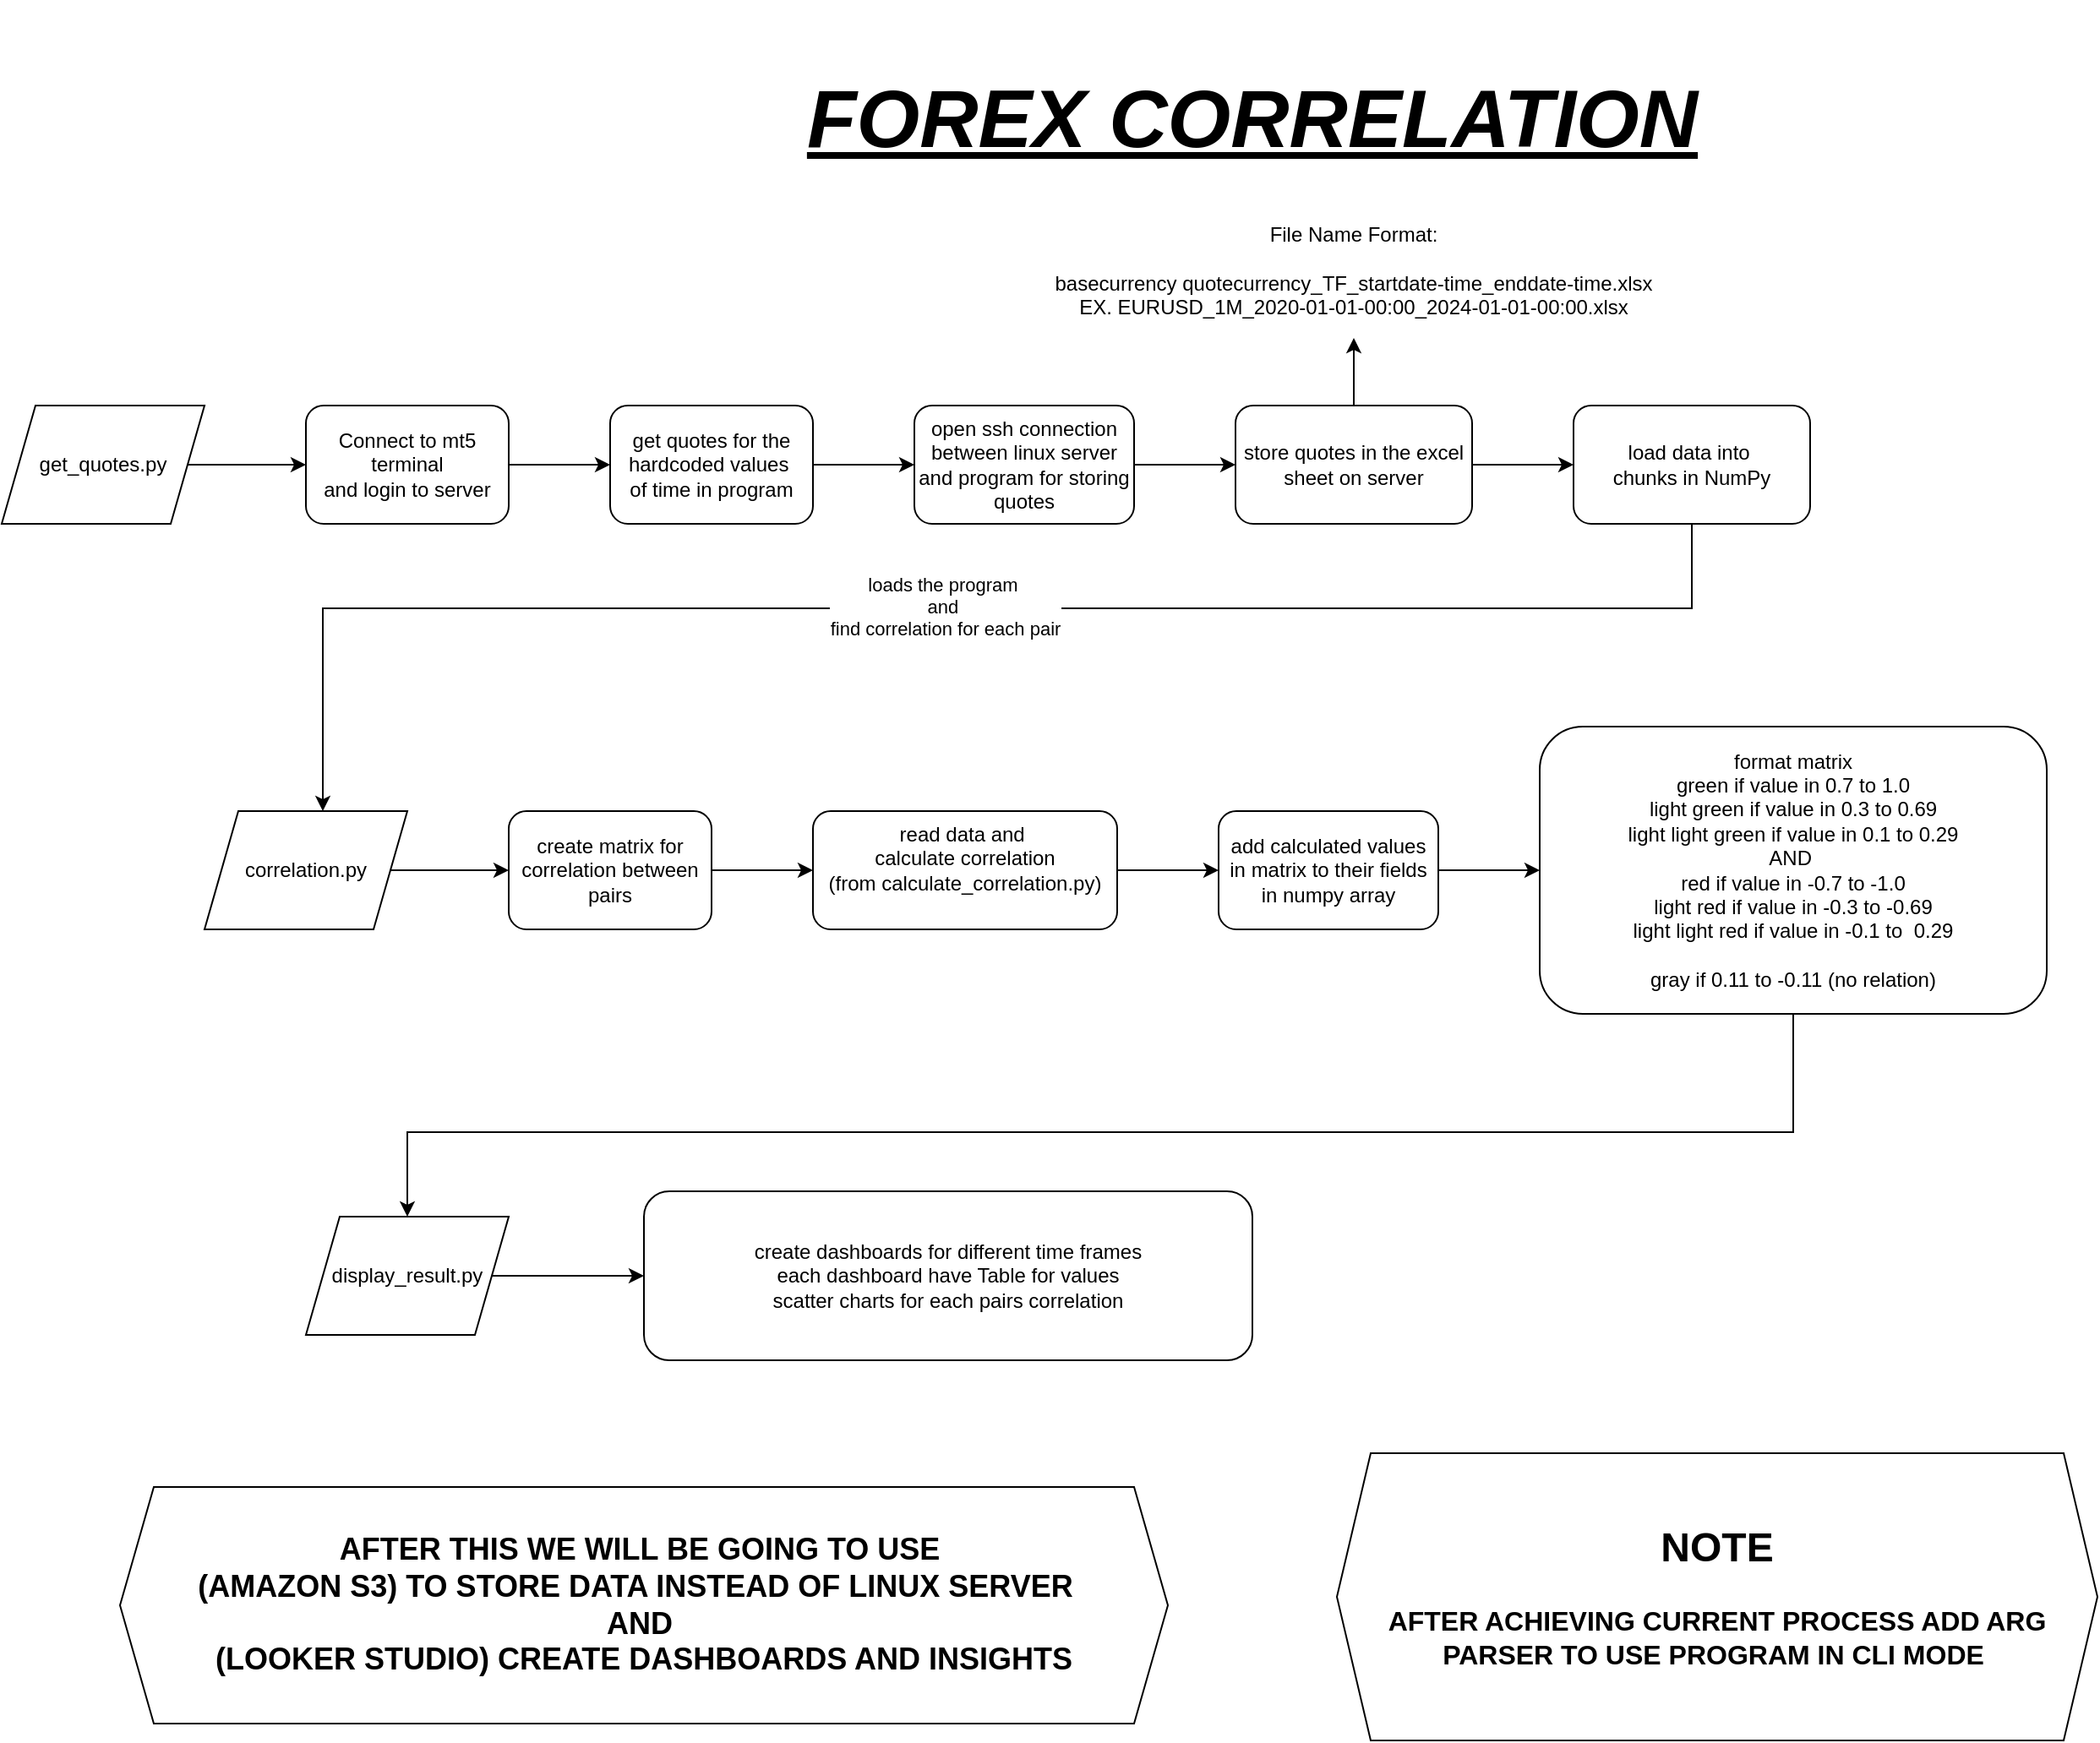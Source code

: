 <mxfile version="24.6.5" type="device">
  <diagram id="6a731a19-8d31-9384-78a2-239565b7b9f0" name="Page-1">
    <mxGraphModel dx="270" dy="621" grid="1" gridSize="10" guides="1" tooltips="1" connect="1" arrows="1" fold="1" page="1" pageScale="1" pageWidth="1169" pageHeight="827" background="none" math="0" shadow="0">
      <root>
        <mxCell id="0" />
        <mxCell id="1" parent="0" />
        <mxCell id="wmKymwHneQfq0nZB5ncb-1547" value="&lt;font style=&quot;font-size: 48px;&quot;&gt;&lt;b&gt;&lt;i&gt;&lt;u&gt;FOREX CORRELATION&lt;/u&gt;&lt;/i&gt;&lt;/b&gt;&lt;/font&gt;" style="text;html=1;align=center;verticalAlign=middle;whiteSpace=wrap;rounded=0;" parent="1" vertex="1">
          <mxGeometry x="1650" width="740" height="140" as="geometry" />
        </mxCell>
        <mxCell id="wmKymwHneQfq0nZB5ncb-1555" style="edgeStyle=orthogonalEdgeStyle;rounded=0;orthogonalLoop=1;jettySize=auto;html=1;entryX=0;entryY=0.5;entryDx=0;entryDy=0;" parent="1" source="wmKymwHneQfq0nZB5ncb-1551" target="wmKymwHneQfq0nZB5ncb-1554" edge="1">
          <mxGeometry relative="1" as="geometry" />
        </mxCell>
        <mxCell id="wmKymwHneQfq0nZB5ncb-1551" value="Connect to mt5 terminal&lt;div&gt;and login to server&lt;/div&gt;" style="rounded=1;whiteSpace=wrap;html=1;" parent="1" vertex="1">
          <mxGeometry x="1460" y="240" width="120" height="70" as="geometry" />
        </mxCell>
        <mxCell id="wmKymwHneQfq0nZB5ncb-1553" style="edgeStyle=orthogonalEdgeStyle;rounded=0;orthogonalLoop=1;jettySize=auto;html=1;" parent="1" source="wmKymwHneQfq0nZB5ncb-1552" target="wmKymwHneQfq0nZB5ncb-1551" edge="1">
          <mxGeometry relative="1" as="geometry" />
        </mxCell>
        <mxCell id="wmKymwHneQfq0nZB5ncb-1552" value="get_quotes.py" style="shape=parallelogram;perimeter=parallelogramPerimeter;whiteSpace=wrap;html=1;fixedSize=1;" parent="1" vertex="1">
          <mxGeometry x="1280" y="240" width="120" height="70" as="geometry" />
        </mxCell>
        <mxCell id="wmKymwHneQfq0nZB5ncb-1559" value="" style="edgeStyle=orthogonalEdgeStyle;rounded=0;orthogonalLoop=1;jettySize=auto;html=1;" parent="1" source="wmKymwHneQfq0nZB5ncb-1554" target="wmKymwHneQfq0nZB5ncb-1558" edge="1">
          <mxGeometry relative="1" as="geometry" />
        </mxCell>
        <mxCell id="wmKymwHneQfq0nZB5ncb-1554" value="&lt;div&gt;get quotes for the hardcoded values&amp;nbsp;&lt;/div&gt;&lt;div&gt;of time in program&lt;/div&gt;" style="rounded=1;whiteSpace=wrap;html=1;" parent="1" vertex="1">
          <mxGeometry x="1640" y="240" width="120" height="70" as="geometry" />
        </mxCell>
        <mxCell id="wmKymwHneQfq0nZB5ncb-1561" value="" style="edgeStyle=orthogonalEdgeStyle;rounded=0;orthogonalLoop=1;jettySize=auto;html=1;" parent="1" source="wmKymwHneQfq0nZB5ncb-1558" target="wmKymwHneQfq0nZB5ncb-1560" edge="1">
          <mxGeometry relative="1" as="geometry" />
        </mxCell>
        <mxCell id="wmKymwHneQfq0nZB5ncb-1558" value="open ssh connection between linux server and program for storing quotes" style="rounded=1;whiteSpace=wrap;html=1;" parent="1" vertex="1">
          <mxGeometry x="1820" y="240" width="130" height="70" as="geometry" />
        </mxCell>
        <mxCell id="wmKymwHneQfq0nZB5ncb-1564" value="" style="edgeStyle=orthogonalEdgeStyle;rounded=0;orthogonalLoop=1;jettySize=auto;html=1;" parent="1" source="wmKymwHneQfq0nZB5ncb-1560" target="wmKymwHneQfq0nZB5ncb-1562" edge="1">
          <mxGeometry relative="1" as="geometry" />
        </mxCell>
        <mxCell id="wmKymwHneQfq0nZB5ncb-1567" value="" style="edgeStyle=orthogonalEdgeStyle;rounded=0;orthogonalLoop=1;jettySize=auto;html=1;" parent="1" source="wmKymwHneQfq0nZB5ncb-1560" target="wmKymwHneQfq0nZB5ncb-1566" edge="1">
          <mxGeometry relative="1" as="geometry" />
        </mxCell>
        <mxCell id="wmKymwHneQfq0nZB5ncb-1560" value="store quotes in the excel sheet on server" style="rounded=1;whiteSpace=wrap;html=1;" parent="1" vertex="1">
          <mxGeometry x="2010" y="240" width="140" height="70" as="geometry" />
        </mxCell>
        <mxCell id="wmKymwHneQfq0nZB5ncb-1562" value="File Name Format:&lt;div&gt;&lt;br&gt;&lt;/div&gt;&lt;div&gt;basecurrency quotecurrency_TF_startdate-time_enddate-time.xlsx&lt;/div&gt;&lt;div&gt;EX. EURUSD_1M_2020-01-01-00:00_2024-01-01-00:00.xlsx&lt;/div&gt;" style="text;html=1;align=center;verticalAlign=middle;whiteSpace=wrap;rounded=0;" parent="1" vertex="1">
          <mxGeometry x="1875" y="120" width="410" height="80" as="geometry" />
        </mxCell>
        <mxCell id="wmKymwHneQfq0nZB5ncb-1577" style="edgeStyle=orthogonalEdgeStyle;rounded=0;orthogonalLoop=1;jettySize=auto;html=1;" parent="1" source="wmKymwHneQfq0nZB5ncb-1566" target="wmKymwHneQfq0nZB5ncb-1568" edge="1">
          <mxGeometry relative="1" as="geometry">
            <Array as="points">
              <mxPoint x="2280" y="360" />
              <mxPoint x="1470" y="360" />
            </Array>
          </mxGeometry>
        </mxCell>
        <mxCell id="wmKymwHneQfq0nZB5ncb-1578" value="loads the program&amp;nbsp;&lt;div&gt;and&amp;nbsp;&lt;/div&gt;&lt;div&gt;find correlation for each pair&lt;/div&gt;" style="edgeLabel;html=1;align=center;verticalAlign=middle;resizable=0;points=[];" parent="wmKymwHneQfq0nZB5ncb-1577" vertex="1" connectable="0">
          <mxGeometry x="0.004" y="-1" relative="1" as="geometry">
            <mxPoint as="offset" />
          </mxGeometry>
        </mxCell>
        <mxCell id="wmKymwHneQfq0nZB5ncb-1566" value="load data into&amp;nbsp;&lt;div&gt;chunks in NumPy&lt;/div&gt;" style="rounded=1;whiteSpace=wrap;html=1;" parent="1" vertex="1">
          <mxGeometry x="2210" y="240" width="140" height="70" as="geometry" />
        </mxCell>
        <mxCell id="wmKymwHneQfq0nZB5ncb-1570" value="" style="edgeStyle=orthogonalEdgeStyle;rounded=0;orthogonalLoop=1;jettySize=auto;html=1;" parent="1" source="wmKymwHneQfq0nZB5ncb-1568" target="wmKymwHneQfq0nZB5ncb-1569" edge="1">
          <mxGeometry relative="1" as="geometry" />
        </mxCell>
        <mxCell id="wmKymwHneQfq0nZB5ncb-1568" value="correlation.py" style="shape=parallelogram;perimeter=parallelogramPerimeter;whiteSpace=wrap;html=1;fixedSize=1;" parent="1" vertex="1">
          <mxGeometry x="1400" y="480" width="120" height="70" as="geometry" />
        </mxCell>
        <mxCell id="wmKymwHneQfq0nZB5ncb-1574" value="" style="edgeStyle=orthogonalEdgeStyle;rounded=0;orthogonalLoop=1;jettySize=auto;html=1;" parent="1" source="wmKymwHneQfq0nZB5ncb-1569" target="wmKymwHneQfq0nZB5ncb-1571" edge="1">
          <mxGeometry relative="1" as="geometry" />
        </mxCell>
        <mxCell id="wmKymwHneQfq0nZB5ncb-1569" value="create matrix for correlation between pairs" style="rounded=1;whiteSpace=wrap;html=1;" parent="1" vertex="1">
          <mxGeometry x="1580" y="480" width="120" height="70" as="geometry" />
        </mxCell>
        <mxCell id="wmKymwHneQfq0nZB5ncb-1575" value="" style="edgeStyle=orthogonalEdgeStyle;rounded=0;orthogonalLoop=1;jettySize=auto;html=1;" parent="1" source="wmKymwHneQfq0nZB5ncb-1571" target="wmKymwHneQfq0nZB5ncb-1572" edge="1">
          <mxGeometry relative="1" as="geometry" />
        </mxCell>
        <mxCell id="wmKymwHneQfq0nZB5ncb-1571" value="read data and&amp;nbsp;&lt;div&gt;calculate correlation&lt;div&gt;(from calculate_correlation.py)&lt;/div&gt;&lt;div&gt;&lt;br&gt;&lt;/div&gt;&lt;/div&gt;" style="rounded=1;whiteSpace=wrap;html=1;" parent="1" vertex="1">
          <mxGeometry x="1760" y="480" width="180" height="70" as="geometry" />
        </mxCell>
        <mxCell id="wmKymwHneQfq0nZB5ncb-1576" value="" style="edgeStyle=orthogonalEdgeStyle;rounded=0;orthogonalLoop=1;jettySize=auto;html=1;" parent="1" source="wmKymwHneQfq0nZB5ncb-1572" target="wmKymwHneQfq0nZB5ncb-1573" edge="1">
          <mxGeometry relative="1" as="geometry" />
        </mxCell>
        <mxCell id="wmKymwHneQfq0nZB5ncb-1572" value="add calculated values in matrix to their fields&lt;div&gt;in numpy array&lt;/div&gt;" style="rounded=1;whiteSpace=wrap;html=1;" parent="1" vertex="1">
          <mxGeometry x="2000" y="480" width="130" height="70" as="geometry" />
        </mxCell>
        <mxCell id="wmKymwHneQfq0nZB5ncb-1582" style="edgeStyle=orthogonalEdgeStyle;rounded=0;orthogonalLoop=1;jettySize=auto;html=1;" parent="1" source="wmKymwHneQfq0nZB5ncb-1573" target="wmKymwHneQfq0nZB5ncb-1581" edge="1">
          <mxGeometry relative="1" as="geometry">
            <Array as="points">
              <mxPoint x="2340" y="670" />
            </Array>
          </mxGeometry>
        </mxCell>
        <mxCell id="wmKymwHneQfq0nZB5ncb-1573" value="format matrix&lt;br&gt;green if value in 0.7 to 1.0&lt;div&gt;light green if value in 0.3 to 0.69&lt;/div&gt;&lt;div&gt;light light green if value in 0.1 to 0.29&lt;/div&gt;&lt;div&gt;AND&amp;nbsp;&lt;/div&gt;&lt;div&gt;red if value in -0.7 to -1.0&lt;div&gt;light red if value in -0.3 to -0.69&lt;/div&gt;&lt;div&gt;light light red if value in -0.1 to&amp;nbsp; 0.29&lt;/div&gt;&lt;div&gt;&lt;br&gt;&lt;/div&gt;&lt;div&gt;gray if 0.11 to -0.11 (no relation)&lt;/div&gt;&lt;/div&gt;" style="rounded=1;whiteSpace=wrap;html=1;" parent="1" vertex="1">
          <mxGeometry x="2190" y="430" width="300" height="170" as="geometry" />
        </mxCell>
        <mxCell id="wmKymwHneQfq0nZB5ncb-1580" value="create dashboards for different time frames&lt;div&gt;each dashboard have Table for values&lt;div&gt;scatter charts for each pairs correlation&lt;/div&gt;&lt;/div&gt;" style="rounded=1;whiteSpace=wrap;html=1;" parent="1" vertex="1">
          <mxGeometry x="1660" y="705" width="360" height="100" as="geometry" />
        </mxCell>
        <mxCell id="wmKymwHneQfq0nZB5ncb-1583" style="edgeStyle=orthogonalEdgeStyle;rounded=0;orthogonalLoop=1;jettySize=auto;html=1;" parent="1" source="wmKymwHneQfq0nZB5ncb-1581" target="wmKymwHneQfq0nZB5ncb-1580" edge="1">
          <mxGeometry relative="1" as="geometry" />
        </mxCell>
        <mxCell id="wmKymwHneQfq0nZB5ncb-1581" value="display_result.py" style="shape=parallelogram;perimeter=parallelogramPerimeter;whiteSpace=wrap;html=1;fixedSize=1;" parent="1" vertex="1">
          <mxGeometry x="1460" y="720" width="120" height="70" as="geometry" />
        </mxCell>
        <mxCell id="wmKymwHneQfq0nZB5ncb-1584" value="&lt;b&gt;&lt;font style=&quot;font-size: 18px;&quot;&gt;AFTER THIS WE WILL BE GOING TO USE&amp;nbsp;&lt;/font&gt;&lt;/b&gt;&lt;div&gt;&lt;b&gt;&lt;font style=&quot;font-size: 18px;&quot;&gt;(AMAZON S3) TO STORE DATA INSTEAD OF LINUX SERVER&amp;nbsp;&amp;nbsp;&lt;/font&gt;&lt;/b&gt;&lt;div&gt;&lt;b&gt;&lt;font style=&quot;font-size: 18px;&quot;&gt;AND&amp;nbsp;&lt;/font&gt;&lt;/b&gt;&lt;/div&gt;&lt;div&gt;&lt;b&gt;&lt;font style=&quot;font-size: 18px;&quot;&gt;(&lt;/font&gt;&lt;/b&gt;&lt;b style=&quot;background-color: initial;&quot;&gt;&lt;font style=&quot;font-size: 18px;&quot;&gt;LOOKER STUDIO)&amp;nbsp;&lt;/font&gt;&lt;/b&gt;&lt;b style=&quot;background-color: initial;&quot;&gt;&lt;font style=&quot;font-size: 18px;&quot;&gt;CREATE DASHBOARDS AND INSIGHTS&lt;/font&gt;&lt;/b&gt;&lt;/div&gt;&lt;/div&gt;" style="shape=hexagon;perimeter=hexagonPerimeter2;whiteSpace=wrap;html=1;fixedSize=1;" parent="1" vertex="1">
          <mxGeometry x="1350" y="880" width="620" height="140" as="geometry" />
        </mxCell>
        <mxCell id="-AICjO_-4kkVJdBn7Aw5-1" value="&lt;font style=&quot;font-size: 24px;&quot;&gt;&lt;b style=&quot;&quot;&gt;NOTE&lt;/b&gt;&lt;/font&gt;&lt;div&gt;&lt;font size=&quot;3&quot; style=&quot;&quot;&gt;&lt;b&gt;&lt;br&gt;&lt;/b&gt;&lt;/font&gt;&lt;/div&gt;&lt;div&gt;&lt;font style=&quot;&quot; size=&quot;3&quot;&gt;&lt;b&gt;AFTER ACHIEVING CURRENT PROCESS ADD ARG PARSER TO USE PROGRAM IN CLI MODE&amp;nbsp;&lt;/b&gt;&lt;/font&gt;&lt;/div&gt;" style="shape=hexagon;perimeter=hexagonPerimeter2;whiteSpace=wrap;html=1;fixedSize=1;" vertex="1" parent="1">
          <mxGeometry x="2070" y="860" width="450" height="170" as="geometry" />
        </mxCell>
      </root>
    </mxGraphModel>
  </diagram>
</mxfile>
